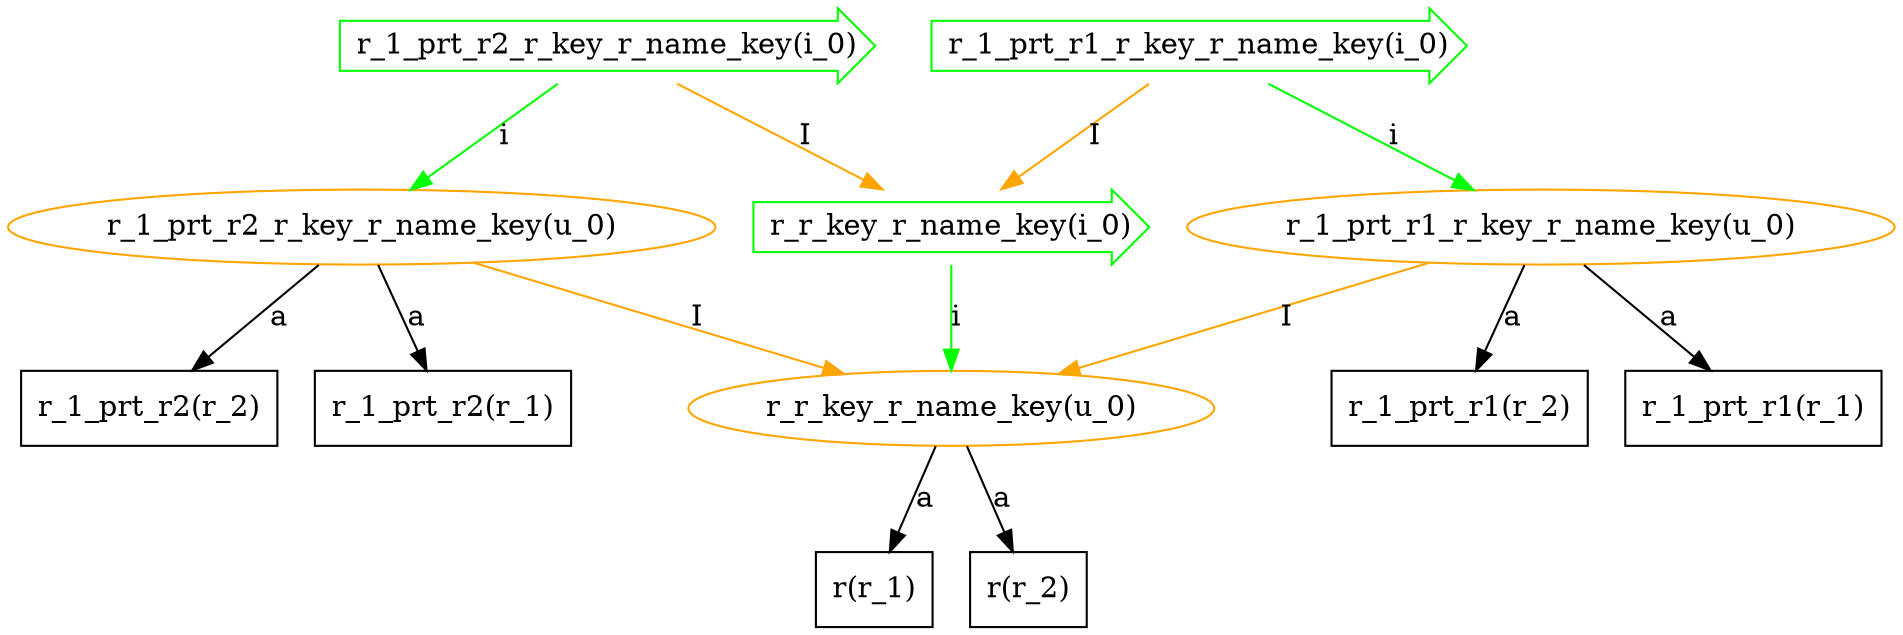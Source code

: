 // pg_depends
digraph {
	"r_1_prt_r2_r_key_r_name_key(i_0)" [color=green shape=rarrow]
	"r_r_key_r_name_key(i_0)" [color=green shape=rarrow]
	"r_1_prt_r2_r_key_r_name_key(i_0)" -> "r_r_key_r_name_key(i_0)" [label=I color=orange]
	"r_1_prt_r1_r_key_r_name_key(i_0)" [color=green shape=rarrow]
	"r_r_key_r_name_key(i_0)" [color=green shape=rarrow]
	"r_1_prt_r1_r_key_r_name_key(i_0)" -> "r_r_key_r_name_key(i_0)" [label=I color=orange]
	"r_r_key_r_name_key(i_0)" [color=green shape=rarrow]
	"r_r_key_r_name_key(u_0)" [color=orange shape=ellipse]
	"r_r_key_r_name_key(i_0)" -> "r_r_key_r_name_key(u_0)" [label=i color=green]
	"r_1_prt_r1_r_key_r_name_key(i_0)" [color=green shape=rarrow]
	"r_1_prt_r1_r_key_r_name_key(u_0)" [color=orange shape=ellipse]
	"r_1_prt_r1_r_key_r_name_key(i_0)" -> "r_1_prt_r1_r_key_r_name_key(u_0)" [label=i color=green]
	"r_1_prt_r2_r_key_r_name_key(i_0)" [color=green shape=rarrow]
	"r_1_prt_r2_r_key_r_name_key(u_0)" [color=orange shape=ellipse]
	"r_1_prt_r2_r_key_r_name_key(i_0)" -> "r_1_prt_r2_r_key_r_name_key(u_0)" [label=i color=green]
	"r_1_prt_r2_r_key_r_name_key(u_0)" [color=orange shape=ellipse]
	"r_1_prt_r2(r_2)" [color=black shape=rectangle]
	"r_1_prt_r2_r_key_r_name_key(u_0)" -> "r_1_prt_r2(r_2)" [label=a color=black]
	"r_r_key_r_name_key(u_0)" [color=orange shape=ellipse]
	"r(r_1)" [color=black shape=rectangle]
	"r_r_key_r_name_key(u_0)" -> "r(r_1)" [label=a color=black]
	"r_r_key_r_name_key(u_0)" [color=orange shape=ellipse]
	"r(r_2)" [color=black shape=rectangle]
	"r_r_key_r_name_key(u_0)" -> "r(r_2)" [label=a color=black]
	"r_1_prt_r2_r_key_r_name_key(u_0)" [color=orange shape=ellipse]
	"r_1_prt_r2(r_1)" [color=black shape=rectangle]
	"r_1_prt_r2_r_key_r_name_key(u_0)" -> "r_1_prt_r2(r_1)" [label=a color=black]
	"r_1_prt_r1_r_key_r_name_key(u_0)" [color=orange shape=ellipse]
	"r_1_prt_r1(r_2)" [color=black shape=rectangle]
	"r_1_prt_r1_r_key_r_name_key(u_0)" -> "r_1_prt_r1(r_2)" [label=a color=black]
	"r_1_prt_r1_r_key_r_name_key(u_0)" [color=orange shape=ellipse]
	"r_1_prt_r1(r_1)" [color=black shape=rectangle]
	"r_1_prt_r1_r_key_r_name_key(u_0)" -> "r_1_prt_r1(r_1)" [label=a color=black]
	"r_1_prt_r1_r_key_r_name_key(u_0)" [color=orange shape=ellipse]
	"r_r_key_r_name_key(u_0)" [color=orange shape=ellipse]
	"r_1_prt_r1_r_key_r_name_key(u_0)" -> "r_r_key_r_name_key(u_0)" [label=I color=orange]
	"r_1_prt_r2_r_key_r_name_key(u_0)" [color=orange shape=ellipse]
	"r_r_key_r_name_key(u_0)" [color=orange shape=ellipse]
	"r_1_prt_r2_r_key_r_name_key(u_0)" -> "r_r_key_r_name_key(u_0)" [label=I color=orange]
}

